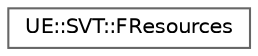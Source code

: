 digraph "Graphical Class Hierarchy"
{
 // INTERACTIVE_SVG=YES
 // LATEX_PDF_SIZE
  bgcolor="transparent";
  edge [fontname=Helvetica,fontsize=10,labelfontname=Helvetica,labelfontsize=10];
  node [fontname=Helvetica,fontsize=10,shape=box,height=0.2,width=0.4];
  rankdir="LR";
  Node0 [id="Node000000",label="UE::SVT::FResources",height=0.2,width=0.4,color="grey40", fillcolor="white", style="filled",URL="$dc/dba/structUE_1_1SVT_1_1FResources.html",tooltip=" "];
}

